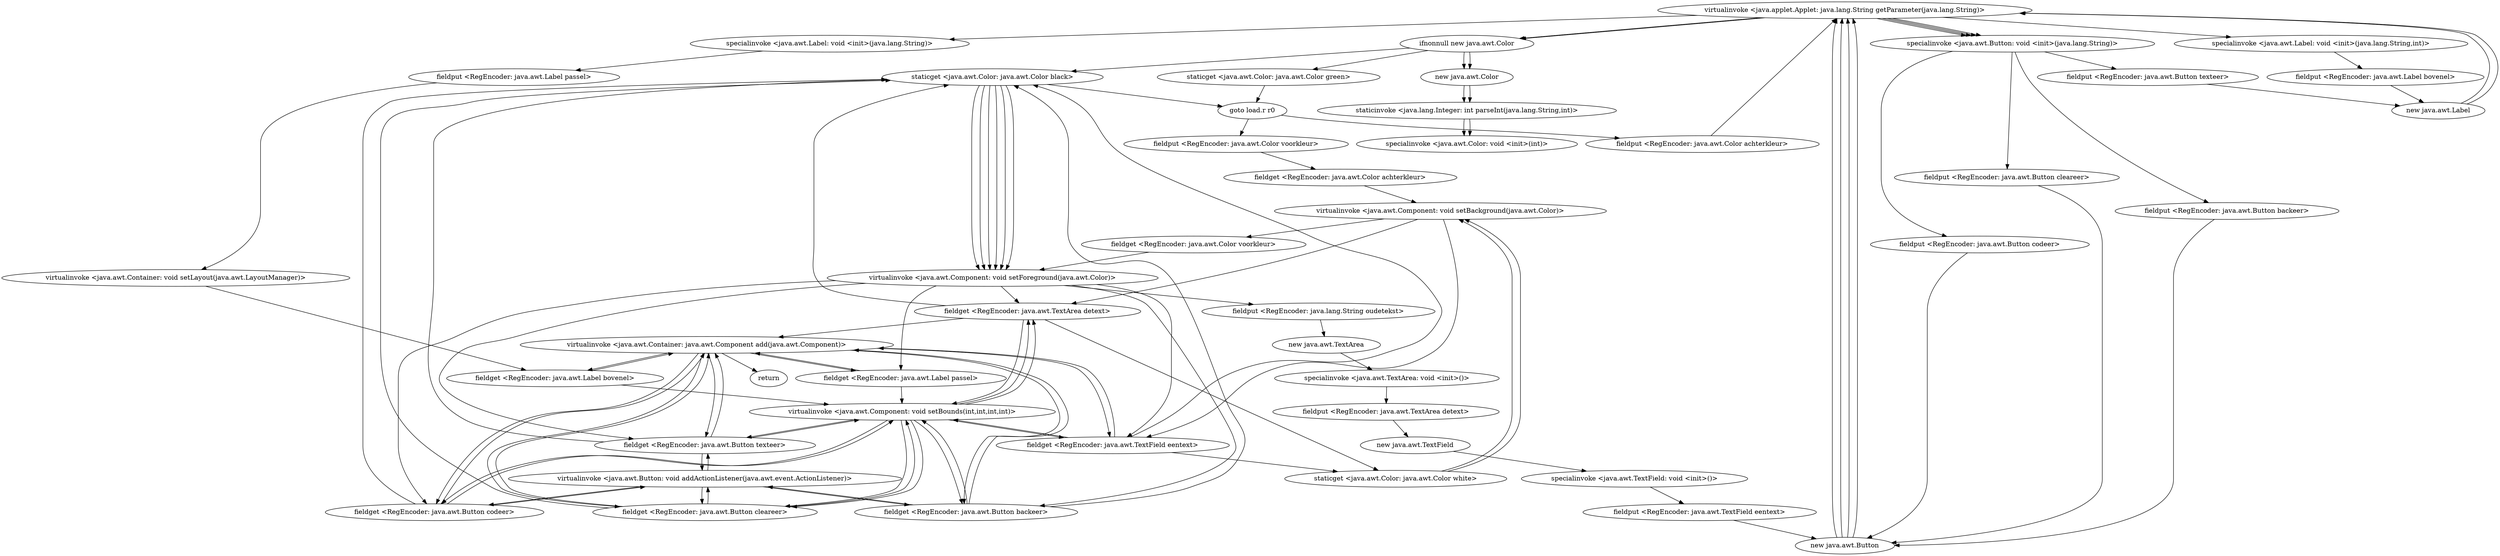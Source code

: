 digraph "" {
"virtualinvoke <java.applet.Applet: java.lang.String getParameter(java.lang.String)>";
 "virtualinvoke <java.applet.Applet: java.lang.String getParameter(java.lang.String)>"->"ifnonnull new java.awt.Color";
 "ifnonnull new java.awt.Color"->"staticget <java.awt.Color: java.awt.Color black>";
 "staticget <java.awt.Color: java.awt.Color black>"->"goto load.r r0";
 "goto load.r r0"->"fieldput <RegEncoder: java.awt.Color achterkleur>";
 "fieldput <RegEncoder: java.awt.Color achterkleur>"->"virtualinvoke <java.applet.Applet: java.lang.String getParameter(java.lang.String)>";
 "virtualinvoke <java.applet.Applet: java.lang.String getParameter(java.lang.String)>"->"ifnonnull new java.awt.Color";
 "ifnonnull new java.awt.Color"->"staticget <java.awt.Color: java.awt.Color green>";
 "staticget <java.awt.Color: java.awt.Color green>"->"goto load.r r0";
 "goto load.r r0"->"fieldput <RegEncoder: java.awt.Color voorkleur>";
 "fieldput <RegEncoder: java.awt.Color voorkleur>"->"fieldget <RegEncoder: java.awt.Color achterkleur>";
 "fieldget <RegEncoder: java.awt.Color achterkleur>"->"virtualinvoke <java.awt.Component: void setBackground(java.awt.Color)>";
 "virtualinvoke <java.awt.Component: void setBackground(java.awt.Color)>"->"fieldget <RegEncoder: java.awt.Color voorkleur>";
 "fieldget <RegEncoder: java.awt.Color voorkleur>"->"virtualinvoke <java.awt.Component: void setForeground(java.awt.Color)>";
 "virtualinvoke <java.awt.Component: void setForeground(java.awt.Color)>"->"fieldput <RegEncoder: java.lang.String oudetekst>";
 "fieldput <RegEncoder: java.lang.String oudetekst>"->"new java.awt.TextArea";
 "new java.awt.TextArea"->"specialinvoke <java.awt.TextArea: void <init>()>";
 "specialinvoke <java.awt.TextArea: void <init>()>"->"fieldput <RegEncoder: java.awt.TextArea detext>";
 "fieldput <RegEncoder: java.awt.TextArea detext>"->"new java.awt.TextField";
 "new java.awt.TextField"->"specialinvoke <java.awt.TextField: void <init>()>";
 "specialinvoke <java.awt.TextField: void <init>()>"->"fieldput <RegEncoder: java.awt.TextField eentext>";
 "fieldput <RegEncoder: java.awt.TextField eentext>"->"new java.awt.Button";
 "new java.awt.Button"->"virtualinvoke <java.applet.Applet: java.lang.String getParameter(java.lang.String)>";
 "virtualinvoke <java.applet.Applet: java.lang.String getParameter(java.lang.String)>"->"specialinvoke <java.awt.Button: void <init>(java.lang.String)>";
 "specialinvoke <java.awt.Button: void <init>(java.lang.String)>"->"fieldput <RegEncoder: java.awt.Button cleareer>";
 "fieldput <RegEncoder: java.awt.Button cleareer>"->"new java.awt.Button";
 "new java.awt.Button"->"virtualinvoke <java.applet.Applet: java.lang.String getParameter(java.lang.String)>";
 "virtualinvoke <java.applet.Applet: java.lang.String getParameter(java.lang.String)>"->"specialinvoke <java.awt.Button: void <init>(java.lang.String)>";
 "specialinvoke <java.awt.Button: void <init>(java.lang.String)>"->"fieldput <RegEncoder: java.awt.Button backeer>";
 "fieldput <RegEncoder: java.awt.Button backeer>"->"new java.awt.Button";
 "new java.awt.Button"->"virtualinvoke <java.applet.Applet: java.lang.String getParameter(java.lang.String)>";
 "virtualinvoke <java.applet.Applet: java.lang.String getParameter(java.lang.String)>"->"specialinvoke <java.awt.Button: void <init>(java.lang.String)>";
 "specialinvoke <java.awt.Button: void <init>(java.lang.String)>"->"fieldput <RegEncoder: java.awt.Button codeer>";
 "fieldput <RegEncoder: java.awt.Button codeer>"->"new java.awt.Button";
 "new java.awt.Button"->"virtualinvoke <java.applet.Applet: java.lang.String getParameter(java.lang.String)>";
 "virtualinvoke <java.applet.Applet: java.lang.String getParameter(java.lang.String)>"->"specialinvoke <java.awt.Button: void <init>(java.lang.String)>";
 "specialinvoke <java.awt.Button: void <init>(java.lang.String)>"->"fieldput <RegEncoder: java.awt.Button texteer>";
 "fieldput <RegEncoder: java.awt.Button texteer>"->"new java.awt.Label";
 "new java.awt.Label"->"virtualinvoke <java.applet.Applet: java.lang.String getParameter(java.lang.String)>";
 "virtualinvoke <java.applet.Applet: java.lang.String getParameter(java.lang.String)>"->"specialinvoke <java.awt.Label: void <init>(java.lang.String,int)>";
 "specialinvoke <java.awt.Label: void <init>(java.lang.String,int)>"->"fieldput <RegEncoder: java.awt.Label bovenel>";
 "fieldput <RegEncoder: java.awt.Label bovenel>"->"new java.awt.Label";
 "new java.awt.Label"->"virtualinvoke <java.applet.Applet: java.lang.String getParameter(java.lang.String)>";
 "virtualinvoke <java.applet.Applet: java.lang.String getParameter(java.lang.String)>"->"specialinvoke <java.awt.Label: void <init>(java.lang.String)>";
 "specialinvoke <java.awt.Label: void <init>(java.lang.String)>"->"fieldput <RegEncoder: java.awt.Label passel>";
 "fieldput <RegEncoder: java.awt.Label passel>"->"virtualinvoke <java.awt.Container: void setLayout(java.awt.LayoutManager)>";
 "virtualinvoke <java.awt.Container: void setLayout(java.awt.LayoutManager)>"->"fieldget <RegEncoder: java.awt.Label bovenel>";
 "fieldget <RegEncoder: java.awt.Label bovenel>"->"virtualinvoke <java.awt.Component: void setBounds(int,int,int,int)>";
 "virtualinvoke <java.awt.Component: void setBounds(int,int,int,int)>"->"fieldget <RegEncoder: java.awt.TextArea detext>";
 "fieldget <RegEncoder: java.awt.TextArea detext>"->"virtualinvoke <java.awt.Component: void setBounds(int,int,int,int)>";
 "virtualinvoke <java.awt.Component: void setBounds(int,int,int,int)>"->"fieldget <RegEncoder: java.awt.TextArea detext>";
 "fieldget <RegEncoder: java.awt.TextArea detext>"->"staticget <java.awt.Color: java.awt.Color white>";
 "staticget <java.awt.Color: java.awt.Color white>"->"virtualinvoke <java.awt.Component: void setBackground(java.awt.Color)>";
 "virtualinvoke <java.awt.Component: void setBackground(java.awt.Color)>"->"fieldget <RegEncoder: java.awt.TextArea detext>";
 "fieldget <RegEncoder: java.awt.TextArea detext>"->"staticget <java.awt.Color: java.awt.Color black>";
 "staticget <java.awt.Color: java.awt.Color black>"->"virtualinvoke <java.awt.Component: void setForeground(java.awt.Color)>";
 "virtualinvoke <java.awt.Component: void setForeground(java.awt.Color)>"->"fieldget <RegEncoder: java.awt.TextField eentext>";
 "fieldget <RegEncoder: java.awt.TextField eentext>"->"virtualinvoke <java.awt.Component: void setBounds(int,int,int,int)>";
 "virtualinvoke <java.awt.Component: void setBounds(int,int,int,int)>"->"fieldget <RegEncoder: java.awt.TextField eentext>";
 "fieldget <RegEncoder: java.awt.TextField eentext>"->"staticget <java.awt.Color: java.awt.Color white>";
 "staticget <java.awt.Color: java.awt.Color white>"->"virtualinvoke <java.awt.Component: void setBackground(java.awt.Color)>";
 "virtualinvoke <java.awt.Component: void setBackground(java.awt.Color)>"->"fieldget <RegEncoder: java.awt.TextField eentext>";
 "fieldget <RegEncoder: java.awt.TextField eentext>"->"staticget <java.awt.Color: java.awt.Color black>";
 "staticget <java.awt.Color: java.awt.Color black>"->"virtualinvoke <java.awt.Component: void setForeground(java.awt.Color)>";
 "virtualinvoke <java.awt.Component: void setForeground(java.awt.Color)>"->"fieldget <RegEncoder: java.awt.Label passel>";
 "fieldget <RegEncoder: java.awt.Label passel>"->"virtualinvoke <java.awt.Component: void setBounds(int,int,int,int)>";
 "virtualinvoke <java.awt.Component: void setBounds(int,int,int,int)>"->"fieldget <RegEncoder: java.awt.Button cleareer>";
 "fieldget <RegEncoder: java.awt.Button cleareer>"->"virtualinvoke <java.awt.Component: void setBounds(int,int,int,int)>";
 "virtualinvoke <java.awt.Component: void setBounds(int,int,int,int)>"->"fieldget <RegEncoder: java.awt.Button cleareer>";
 "fieldget <RegEncoder: java.awt.Button cleareer>"->"virtualinvoke <java.awt.Button: void addActionListener(java.awt.event.ActionListener)>";
 "virtualinvoke <java.awt.Button: void addActionListener(java.awt.event.ActionListener)>"->"fieldget <RegEncoder: java.awt.Button cleareer>";
 "fieldget <RegEncoder: java.awt.Button cleareer>"->"staticget <java.awt.Color: java.awt.Color black>";
 "staticget <java.awt.Color: java.awt.Color black>"->"virtualinvoke <java.awt.Component: void setForeground(java.awt.Color)>";
 "virtualinvoke <java.awt.Component: void setForeground(java.awt.Color)>"->"fieldget <RegEncoder: java.awt.Button backeer>";
 "fieldget <RegEncoder: java.awt.Button backeer>"->"virtualinvoke <java.awt.Component: void setBounds(int,int,int,int)>";
 "virtualinvoke <java.awt.Component: void setBounds(int,int,int,int)>"->"fieldget <RegEncoder: java.awt.Button backeer>";
 "fieldget <RegEncoder: java.awt.Button backeer>"->"virtualinvoke <java.awt.Button: void addActionListener(java.awt.event.ActionListener)>";
 "virtualinvoke <java.awt.Button: void addActionListener(java.awt.event.ActionListener)>"->"fieldget <RegEncoder: java.awt.Button backeer>";
 "fieldget <RegEncoder: java.awt.Button backeer>"->"staticget <java.awt.Color: java.awt.Color black>";
 "staticget <java.awt.Color: java.awt.Color black>"->"virtualinvoke <java.awt.Component: void setForeground(java.awt.Color)>";
 "virtualinvoke <java.awt.Component: void setForeground(java.awt.Color)>"->"fieldget <RegEncoder: java.awt.Button codeer>";
 "fieldget <RegEncoder: java.awt.Button codeer>"->"virtualinvoke <java.awt.Component: void setBounds(int,int,int,int)>";
 "virtualinvoke <java.awt.Component: void setBounds(int,int,int,int)>"->"fieldget <RegEncoder: java.awt.Button codeer>";
 "fieldget <RegEncoder: java.awt.Button codeer>"->"virtualinvoke <java.awt.Button: void addActionListener(java.awt.event.ActionListener)>";
 "virtualinvoke <java.awt.Button: void addActionListener(java.awt.event.ActionListener)>"->"fieldget <RegEncoder: java.awt.Button codeer>";
 "fieldget <RegEncoder: java.awt.Button codeer>"->"staticget <java.awt.Color: java.awt.Color black>";
 "staticget <java.awt.Color: java.awt.Color black>"->"virtualinvoke <java.awt.Component: void setForeground(java.awt.Color)>";
 "virtualinvoke <java.awt.Component: void setForeground(java.awt.Color)>"->"fieldget <RegEncoder: java.awt.Button texteer>";
 "fieldget <RegEncoder: java.awt.Button texteer>"->"virtualinvoke <java.awt.Component: void setBounds(int,int,int,int)>";
 "virtualinvoke <java.awt.Component: void setBounds(int,int,int,int)>"->"fieldget <RegEncoder: java.awt.Button texteer>";
 "fieldget <RegEncoder: java.awt.Button texteer>"->"virtualinvoke <java.awt.Button: void addActionListener(java.awt.event.ActionListener)>";
 "virtualinvoke <java.awt.Button: void addActionListener(java.awt.event.ActionListener)>"->"fieldget <RegEncoder: java.awt.Button texteer>";
 "fieldget <RegEncoder: java.awt.Button texteer>"->"staticget <java.awt.Color: java.awt.Color black>";
 "staticget <java.awt.Color: java.awt.Color black>"->"virtualinvoke <java.awt.Component: void setForeground(java.awt.Color)>";
 "virtualinvoke <java.awt.Component: void setForeground(java.awt.Color)>"->"fieldget <RegEncoder: java.awt.TextArea detext>";
 "fieldget <RegEncoder: java.awt.TextArea detext>"->"virtualinvoke <java.awt.Container: java.awt.Component add(java.awt.Component)>";
 "virtualinvoke <java.awt.Container: java.awt.Component add(java.awt.Component)>"->"fieldget <RegEncoder: java.awt.TextField eentext>";
 "fieldget <RegEncoder: java.awt.TextField eentext>"->"virtualinvoke <java.awt.Container: java.awt.Component add(java.awt.Component)>";
 "virtualinvoke <java.awt.Container: java.awt.Component add(java.awt.Component)>"->"fieldget <RegEncoder: java.awt.Label bovenel>";
 "fieldget <RegEncoder: java.awt.Label bovenel>"->"virtualinvoke <java.awt.Container: java.awt.Component add(java.awt.Component)>";
 "virtualinvoke <java.awt.Container: java.awt.Component add(java.awt.Component)>"->"fieldget <RegEncoder: java.awt.Label passel>";
 "fieldget <RegEncoder: java.awt.Label passel>"->"virtualinvoke <java.awt.Container: java.awt.Component add(java.awt.Component)>";
 "virtualinvoke <java.awt.Container: java.awt.Component add(java.awt.Component)>"->"fieldget <RegEncoder: java.awt.Button cleareer>";
 "fieldget <RegEncoder: java.awt.Button cleareer>"->"virtualinvoke <java.awt.Container: java.awt.Component add(java.awt.Component)>";
 "virtualinvoke <java.awt.Container: java.awt.Component add(java.awt.Component)>"->"fieldget <RegEncoder: java.awt.Button backeer>";
 "fieldget <RegEncoder: java.awt.Button backeer>"->"virtualinvoke <java.awt.Container: java.awt.Component add(java.awt.Component)>";
 "virtualinvoke <java.awt.Container: java.awt.Component add(java.awt.Component)>"->"fieldget <RegEncoder: java.awt.Button codeer>";
 "fieldget <RegEncoder: java.awt.Button codeer>"->"virtualinvoke <java.awt.Container: java.awt.Component add(java.awt.Component)>";
 "virtualinvoke <java.awt.Container: java.awt.Component add(java.awt.Component)>"->"fieldget <RegEncoder: java.awt.Button texteer>";
 "fieldget <RegEncoder: java.awt.Button texteer>"->"virtualinvoke <java.awt.Container: java.awt.Component add(java.awt.Component)>";
 "virtualinvoke <java.awt.Container: java.awt.Component add(java.awt.Component)>"->"return";
 "ifnonnull new java.awt.Color"->"new java.awt.Color";
 "new java.awt.Color"->"staticinvoke <java.lang.Integer: int parseInt(java.lang.String,int)>";
 "staticinvoke <java.lang.Integer: int parseInt(java.lang.String,int)>"->"specialinvoke <java.awt.Color: void <init>(int)>";
 "ifnonnull new java.awt.Color"->"new java.awt.Color";
 "new java.awt.Color"->"staticinvoke <java.lang.Integer: int parseInt(java.lang.String,int)>";
 "staticinvoke <java.lang.Integer: int parseInt(java.lang.String,int)>"->"specialinvoke <java.awt.Color: void <init>(int)>";
}
